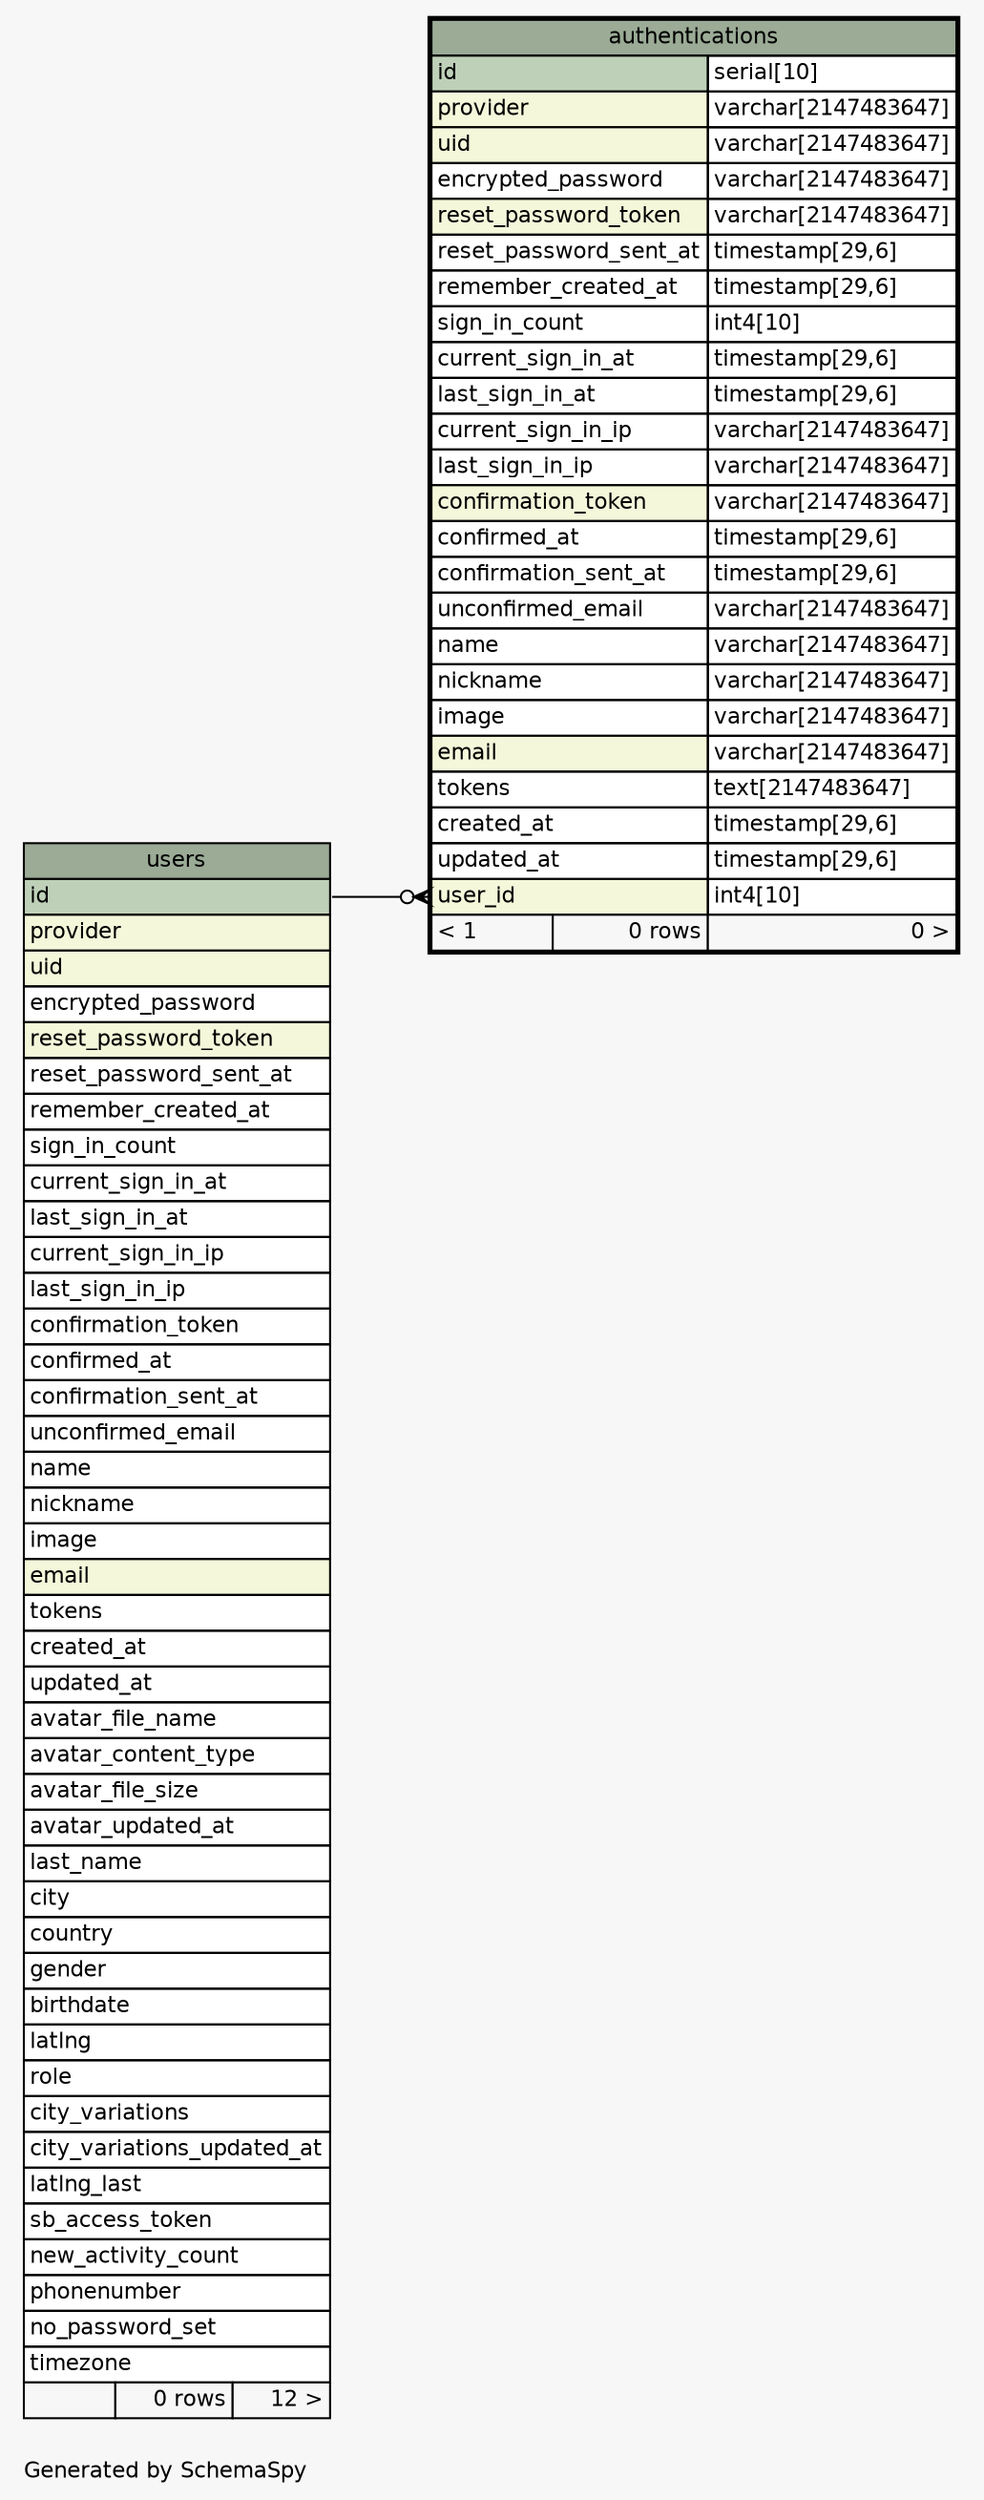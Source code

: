 // dot 2.38.0 on Linux 4.13.0-32-generic
// SchemaSpy rev 590
digraph "oneDegreeRelationshipsDiagram" {
  graph [
    rankdir="RL"
    bgcolor="#f7f7f7"
    label="\nGenerated by SchemaSpy"
    labeljust="l"
    nodesep="0.18"
    ranksep="0.46"
    fontname="Helvetica"
    fontsize="11"
  ];
  node [
    fontname="Helvetica"
    fontsize="11"
    shape="plaintext"
  ];
  edge [
    arrowsize="0.8"
  ];
  "authentications":"user_id":w -> "users":"id":e [arrowhead=none dir=back arrowtail=crowodot];
  "authentications" [
    label=<
    <TABLE BORDER="2" CELLBORDER="1" CELLSPACING="0" BGCOLOR="#ffffff">
      <TR><TD COLSPAN="3" BGCOLOR="#9bab96" ALIGN="CENTER">authentications</TD></TR>
      <TR><TD PORT="id" COLSPAN="2" BGCOLOR="#bed1b8" ALIGN="LEFT">id</TD><TD PORT="id.type" ALIGN="LEFT">serial[10]</TD></TR>
      <TR><TD PORT="provider" COLSPAN="2" BGCOLOR="#f4f7da" ALIGN="LEFT">provider</TD><TD PORT="provider.type" ALIGN="LEFT">varchar[2147483647]</TD></TR>
      <TR><TD PORT="uid" COLSPAN="2" BGCOLOR="#f4f7da" ALIGN="LEFT">uid</TD><TD PORT="uid.type" ALIGN="LEFT">varchar[2147483647]</TD></TR>
      <TR><TD PORT="encrypted_password" COLSPAN="2" ALIGN="LEFT">encrypted_password</TD><TD PORT="encrypted_password.type" ALIGN="LEFT">varchar[2147483647]</TD></TR>
      <TR><TD PORT="reset_password_token" COLSPAN="2" BGCOLOR="#f4f7da" ALIGN="LEFT">reset_password_token</TD><TD PORT="reset_password_token.type" ALIGN="LEFT">varchar[2147483647]</TD></TR>
      <TR><TD PORT="reset_password_sent_at" COLSPAN="2" ALIGN="LEFT">reset_password_sent_at</TD><TD PORT="reset_password_sent_at.type" ALIGN="LEFT">timestamp[29,6]</TD></TR>
      <TR><TD PORT="remember_created_at" COLSPAN="2" ALIGN="LEFT">remember_created_at</TD><TD PORT="remember_created_at.type" ALIGN="LEFT">timestamp[29,6]</TD></TR>
      <TR><TD PORT="sign_in_count" COLSPAN="2" ALIGN="LEFT">sign_in_count</TD><TD PORT="sign_in_count.type" ALIGN="LEFT">int4[10]</TD></TR>
      <TR><TD PORT="current_sign_in_at" COLSPAN="2" ALIGN="LEFT">current_sign_in_at</TD><TD PORT="current_sign_in_at.type" ALIGN="LEFT">timestamp[29,6]</TD></TR>
      <TR><TD PORT="last_sign_in_at" COLSPAN="2" ALIGN="LEFT">last_sign_in_at</TD><TD PORT="last_sign_in_at.type" ALIGN="LEFT">timestamp[29,6]</TD></TR>
      <TR><TD PORT="current_sign_in_ip" COLSPAN="2" ALIGN="LEFT">current_sign_in_ip</TD><TD PORT="current_sign_in_ip.type" ALIGN="LEFT">varchar[2147483647]</TD></TR>
      <TR><TD PORT="last_sign_in_ip" COLSPAN="2" ALIGN="LEFT">last_sign_in_ip</TD><TD PORT="last_sign_in_ip.type" ALIGN="LEFT">varchar[2147483647]</TD></TR>
      <TR><TD PORT="confirmation_token" COLSPAN="2" BGCOLOR="#f4f7da" ALIGN="LEFT">confirmation_token</TD><TD PORT="confirmation_token.type" ALIGN="LEFT">varchar[2147483647]</TD></TR>
      <TR><TD PORT="confirmed_at" COLSPAN="2" ALIGN="LEFT">confirmed_at</TD><TD PORT="confirmed_at.type" ALIGN="LEFT">timestamp[29,6]</TD></TR>
      <TR><TD PORT="confirmation_sent_at" COLSPAN="2" ALIGN="LEFT">confirmation_sent_at</TD><TD PORT="confirmation_sent_at.type" ALIGN="LEFT">timestamp[29,6]</TD></TR>
      <TR><TD PORT="unconfirmed_email" COLSPAN="2" ALIGN="LEFT">unconfirmed_email</TD><TD PORT="unconfirmed_email.type" ALIGN="LEFT">varchar[2147483647]</TD></TR>
      <TR><TD PORT="name" COLSPAN="2" ALIGN="LEFT">name</TD><TD PORT="name.type" ALIGN="LEFT">varchar[2147483647]</TD></TR>
      <TR><TD PORT="nickname" COLSPAN="2" ALIGN="LEFT">nickname</TD><TD PORT="nickname.type" ALIGN="LEFT">varchar[2147483647]</TD></TR>
      <TR><TD PORT="image" COLSPAN="2" ALIGN="LEFT">image</TD><TD PORT="image.type" ALIGN="LEFT">varchar[2147483647]</TD></TR>
      <TR><TD PORT="email" COLSPAN="2" BGCOLOR="#f4f7da" ALIGN="LEFT">email</TD><TD PORT="email.type" ALIGN="LEFT">varchar[2147483647]</TD></TR>
      <TR><TD PORT="tokens" COLSPAN="2" ALIGN="LEFT">tokens</TD><TD PORT="tokens.type" ALIGN="LEFT">text[2147483647]</TD></TR>
      <TR><TD PORT="created_at" COLSPAN="2" ALIGN="LEFT">created_at</TD><TD PORT="created_at.type" ALIGN="LEFT">timestamp[29,6]</TD></TR>
      <TR><TD PORT="updated_at" COLSPAN="2" ALIGN="LEFT">updated_at</TD><TD PORT="updated_at.type" ALIGN="LEFT">timestamp[29,6]</TD></TR>
      <TR><TD PORT="user_id" COLSPAN="2" BGCOLOR="#f4f7da" ALIGN="LEFT">user_id</TD><TD PORT="user_id.type" ALIGN="LEFT">int4[10]</TD></TR>
      <TR><TD ALIGN="LEFT" BGCOLOR="#f7f7f7">&lt; 1</TD><TD ALIGN="RIGHT" BGCOLOR="#f7f7f7">0 rows</TD><TD ALIGN="RIGHT" BGCOLOR="#f7f7f7">0 &gt;</TD></TR>
    </TABLE>>
    URL="authentications.html"
    tooltip="authentications"
  ];
  "users" [
    label=<
    <TABLE BORDER="0" CELLBORDER="1" CELLSPACING="0" BGCOLOR="#ffffff">
      <TR><TD COLSPAN="3" BGCOLOR="#9bab96" ALIGN="CENTER">users</TD></TR>
      <TR><TD PORT="id" COLSPAN="3" BGCOLOR="#bed1b8" ALIGN="LEFT">id</TD></TR>
      <TR><TD PORT="provider" COLSPAN="3" BGCOLOR="#f4f7da" ALIGN="LEFT">provider</TD></TR>
      <TR><TD PORT="uid" COLSPAN="3" BGCOLOR="#f4f7da" ALIGN="LEFT">uid</TD></TR>
      <TR><TD PORT="encrypted_password" COLSPAN="3" ALIGN="LEFT">encrypted_password</TD></TR>
      <TR><TD PORT="reset_password_token" COLSPAN="3" BGCOLOR="#f4f7da" ALIGN="LEFT">reset_password_token</TD></TR>
      <TR><TD PORT="reset_password_sent_at" COLSPAN="3" ALIGN="LEFT">reset_password_sent_at</TD></TR>
      <TR><TD PORT="remember_created_at" COLSPAN="3" ALIGN="LEFT">remember_created_at</TD></TR>
      <TR><TD PORT="sign_in_count" COLSPAN="3" ALIGN="LEFT">sign_in_count</TD></TR>
      <TR><TD PORT="current_sign_in_at" COLSPAN="3" ALIGN="LEFT">current_sign_in_at</TD></TR>
      <TR><TD PORT="last_sign_in_at" COLSPAN="3" ALIGN="LEFT">last_sign_in_at</TD></TR>
      <TR><TD PORT="current_sign_in_ip" COLSPAN="3" ALIGN="LEFT">current_sign_in_ip</TD></TR>
      <TR><TD PORT="last_sign_in_ip" COLSPAN="3" ALIGN="LEFT">last_sign_in_ip</TD></TR>
      <TR><TD PORT="confirmation_token" COLSPAN="3" ALIGN="LEFT">confirmation_token</TD></TR>
      <TR><TD PORT="confirmed_at" COLSPAN="3" ALIGN="LEFT">confirmed_at</TD></TR>
      <TR><TD PORT="confirmation_sent_at" COLSPAN="3" ALIGN="LEFT">confirmation_sent_at</TD></TR>
      <TR><TD PORT="unconfirmed_email" COLSPAN="3" ALIGN="LEFT">unconfirmed_email</TD></TR>
      <TR><TD PORT="name" COLSPAN="3" ALIGN="LEFT">name</TD></TR>
      <TR><TD PORT="nickname" COLSPAN="3" ALIGN="LEFT">nickname</TD></TR>
      <TR><TD PORT="image" COLSPAN="3" ALIGN="LEFT">image</TD></TR>
      <TR><TD PORT="email" COLSPAN="3" BGCOLOR="#f4f7da" ALIGN="LEFT">email</TD></TR>
      <TR><TD PORT="tokens" COLSPAN="3" ALIGN="LEFT">tokens</TD></TR>
      <TR><TD PORT="created_at" COLSPAN="3" ALIGN="LEFT">created_at</TD></TR>
      <TR><TD PORT="updated_at" COLSPAN="3" ALIGN="LEFT">updated_at</TD></TR>
      <TR><TD PORT="avatar_file_name" COLSPAN="3" ALIGN="LEFT">avatar_file_name</TD></TR>
      <TR><TD PORT="avatar_content_type" COLSPAN="3" ALIGN="LEFT">avatar_content_type</TD></TR>
      <TR><TD PORT="avatar_file_size" COLSPAN="3" ALIGN="LEFT">avatar_file_size</TD></TR>
      <TR><TD PORT="avatar_updated_at" COLSPAN="3" ALIGN="LEFT">avatar_updated_at</TD></TR>
      <TR><TD PORT="last_name" COLSPAN="3" ALIGN="LEFT">last_name</TD></TR>
      <TR><TD PORT="city" COLSPAN="3" ALIGN="LEFT">city</TD></TR>
      <TR><TD PORT="country" COLSPAN="3" ALIGN="LEFT">country</TD></TR>
      <TR><TD PORT="gender" COLSPAN="3" ALIGN="LEFT">gender</TD></TR>
      <TR><TD PORT="birthdate" COLSPAN="3" ALIGN="LEFT">birthdate</TD></TR>
      <TR><TD PORT="latlng" COLSPAN="3" ALIGN="LEFT">latlng</TD></TR>
      <TR><TD PORT="role" COLSPAN="3" ALIGN="LEFT">role</TD></TR>
      <TR><TD PORT="city_variations" COLSPAN="3" ALIGN="LEFT">city_variations</TD></TR>
      <TR><TD PORT="city_variations_updated_at" COLSPAN="3" ALIGN="LEFT">city_variations_updated_at</TD></TR>
      <TR><TD PORT="latlng_last" COLSPAN="3" ALIGN="LEFT">latlng_last</TD></TR>
      <TR><TD PORT="sb_access_token" COLSPAN="3" ALIGN="LEFT">sb_access_token</TD></TR>
      <TR><TD PORT="new_activity_count" COLSPAN="3" ALIGN="LEFT">new_activity_count</TD></TR>
      <TR><TD PORT="phonenumber" COLSPAN="3" ALIGN="LEFT">phonenumber</TD></TR>
      <TR><TD PORT="no_password_set" COLSPAN="3" ALIGN="LEFT">no_password_set</TD></TR>
      <TR><TD PORT="timezone" COLSPAN="3" ALIGN="LEFT">timezone</TD></TR>
      <TR><TD ALIGN="LEFT" BGCOLOR="#f7f7f7">  </TD><TD ALIGN="RIGHT" BGCOLOR="#f7f7f7">0 rows</TD><TD ALIGN="RIGHT" BGCOLOR="#f7f7f7">12 &gt;</TD></TR>
    </TABLE>>
    URL="users.html"
    tooltip="users"
  ];
}
